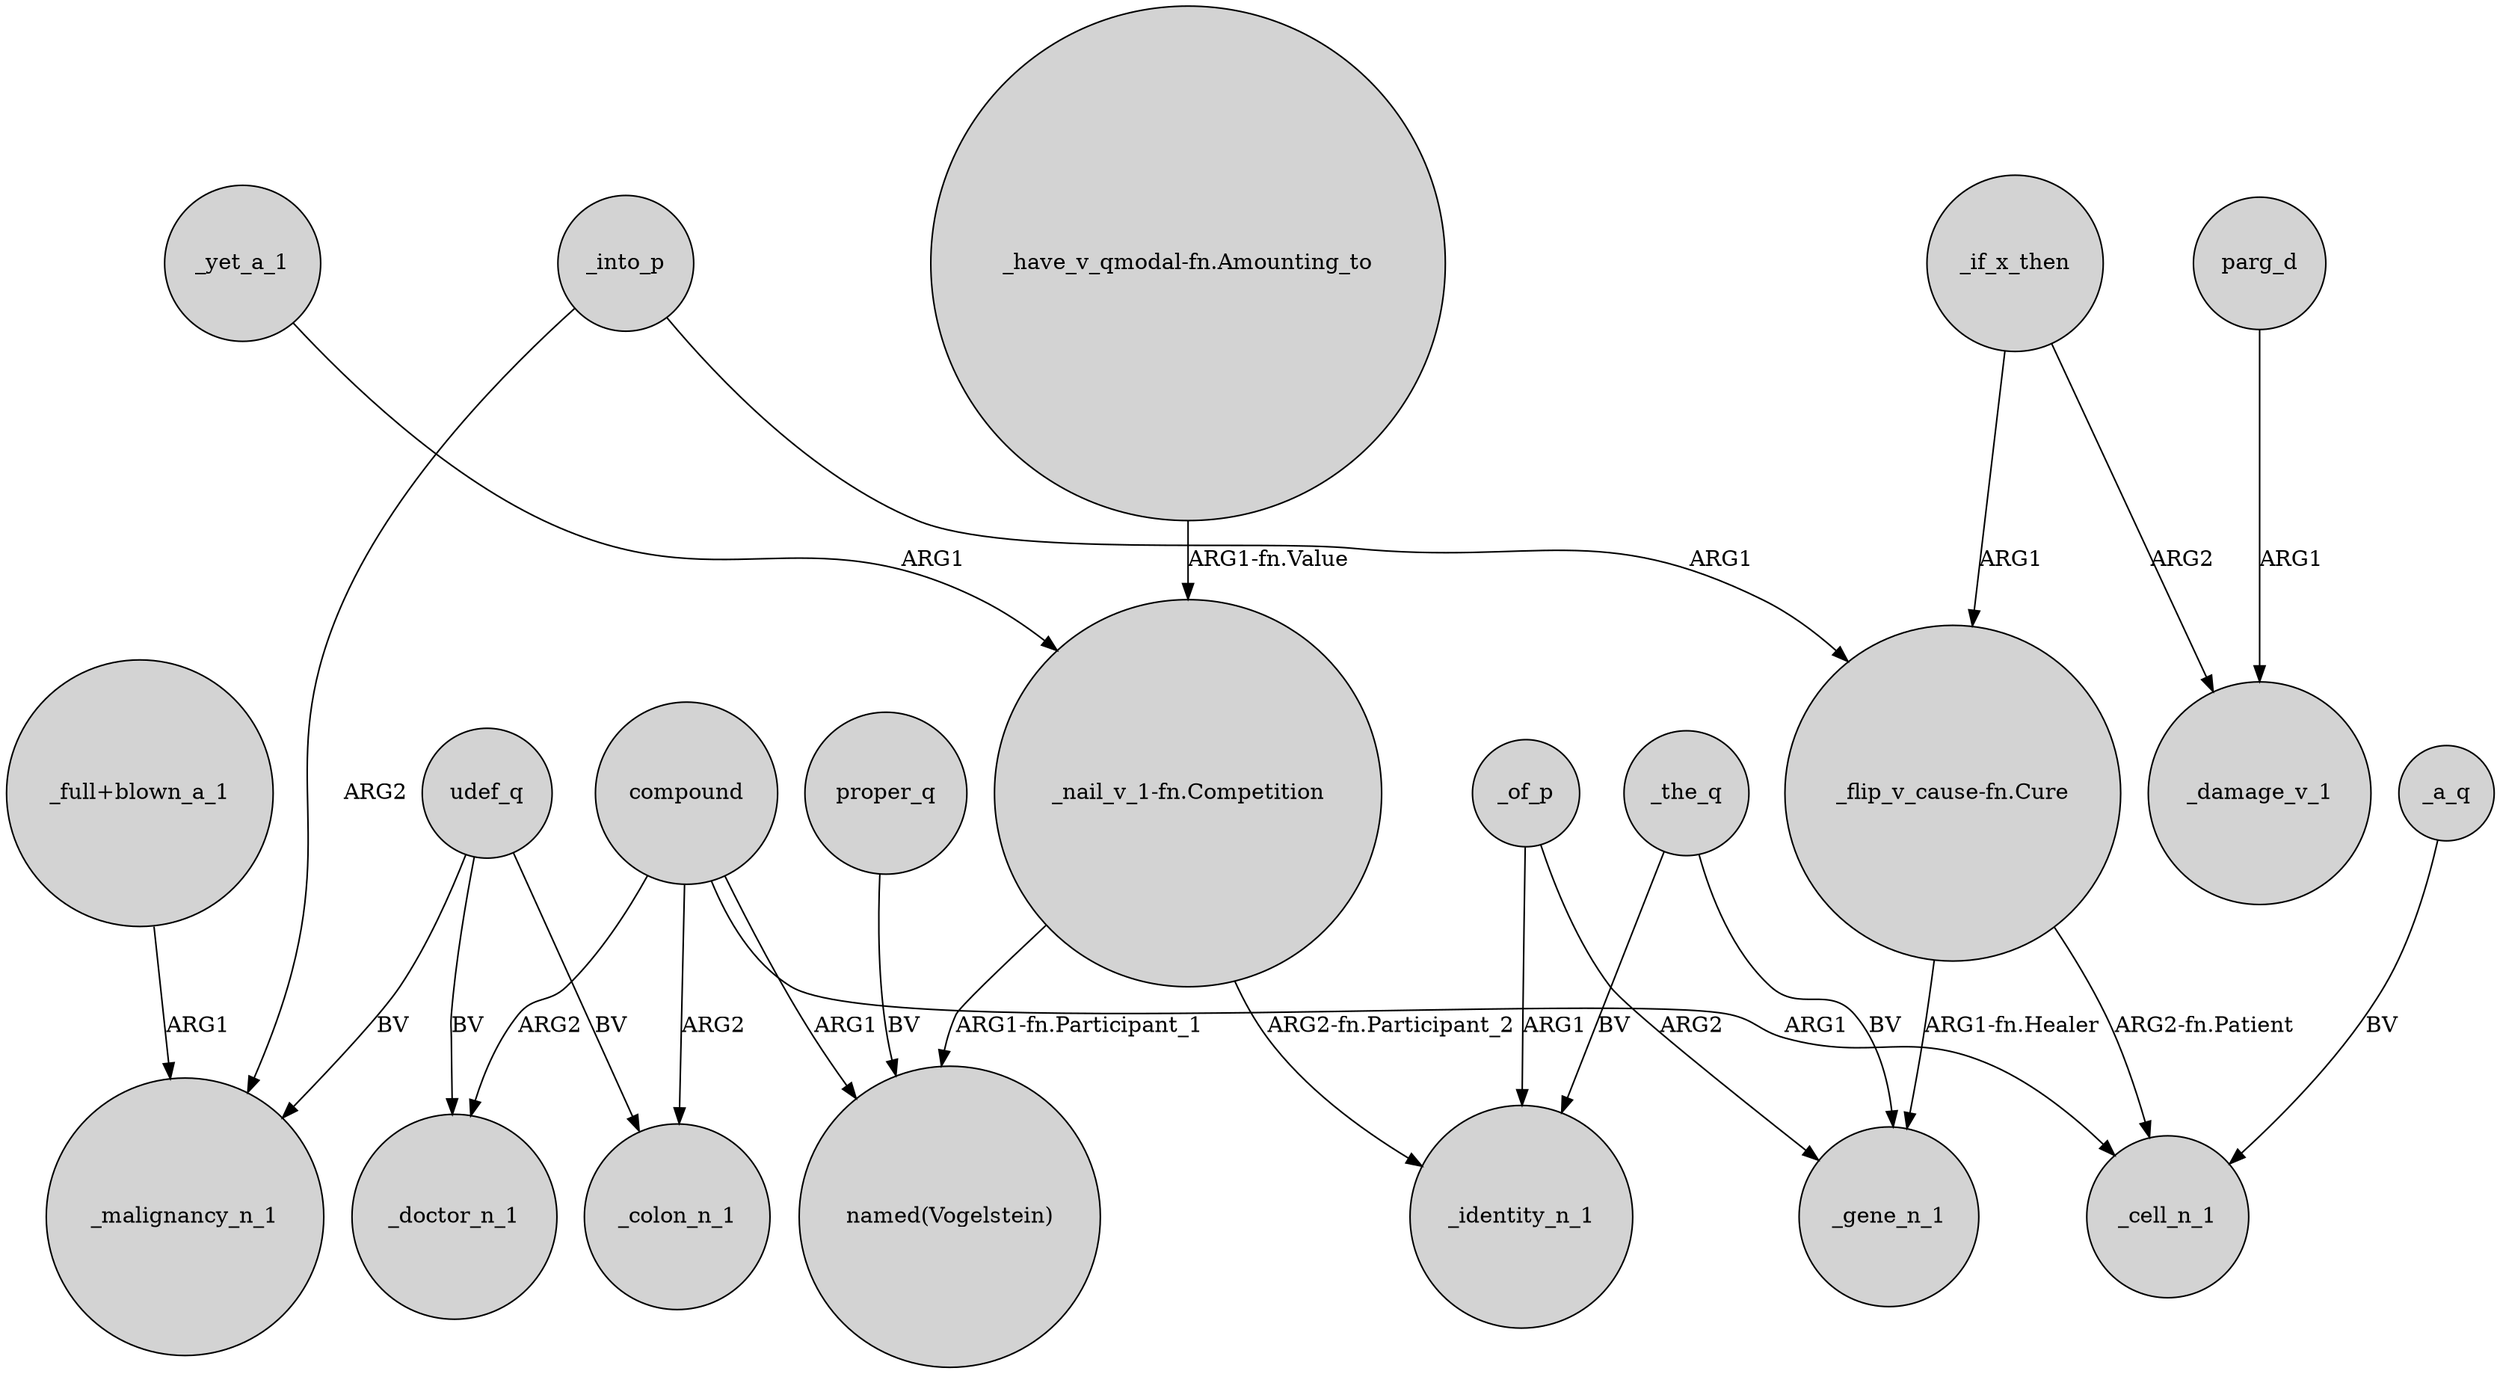 digraph {
	node [shape=circle style=filled]
	udef_q -> _malignancy_n_1 [label=BV]
	_into_p -> "_flip_v_cause-fn.Cure" [label=ARG1]
	"_flip_v_cause-fn.Cure" -> _cell_n_1 [label="ARG2-fn.Patient"]
	"_nail_v_1-fn.Competition" -> "named(Vogelstein)" [label="ARG1-fn.Participant_1"]
	compound -> _colon_n_1 [label=ARG2]
	proper_q -> "named(Vogelstein)" [label=BV]
	"_nail_v_1-fn.Competition" -> _identity_n_1 [label="ARG2-fn.Participant_2"]
	"_full+blown_a_1" -> _malignancy_n_1 [label=ARG1]
	_the_q -> _identity_n_1 [label=BV]
	_into_p -> _malignancy_n_1 [label=ARG2]
	compound -> _cell_n_1 [label=ARG1]
	udef_q -> _colon_n_1 [label=BV]
	parg_d -> _damage_v_1 [label=ARG1]
	"_flip_v_cause-fn.Cure" -> _gene_n_1 [label="ARG1-fn.Healer"]
	compound -> "named(Vogelstein)" [label=ARG1]
	udef_q -> _doctor_n_1 [label=BV]
	_if_x_then -> _damage_v_1 [label=ARG2]
	_a_q -> _cell_n_1 [label=BV]
	_the_q -> _gene_n_1 [label=BV]
	_if_x_then -> "_flip_v_cause-fn.Cure" [label=ARG1]
	_of_p -> _identity_n_1 [label=ARG1]
	_yet_a_1 -> "_nail_v_1-fn.Competition" [label=ARG1]
	_of_p -> _gene_n_1 [label=ARG2]
	"_have_v_qmodal-fn.Amounting_to" -> "_nail_v_1-fn.Competition" [label="ARG1-fn.Value"]
	compound -> _doctor_n_1 [label=ARG2]
}
